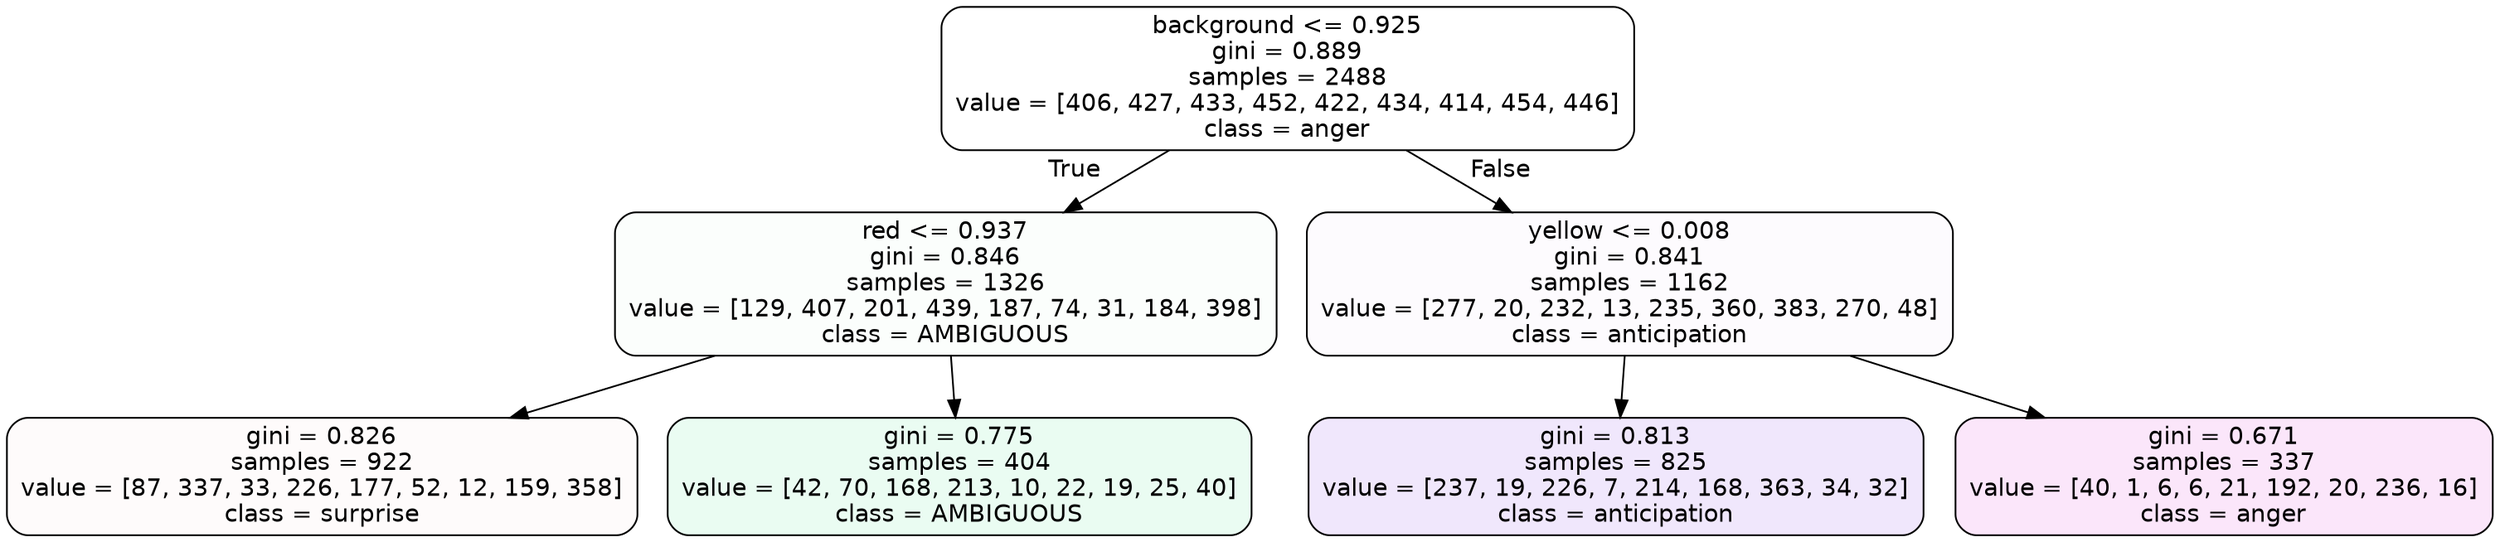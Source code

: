 digraph Tree {
node [shape=box, style="filled, rounded", color="black", fontname=helvetica] ;
edge [fontname=helvetica] ;
0 [label="background <= 0.925\ngini = 0.889\nsamples = 2488\nvalue = [406, 427, 433, 452, 422, 434, 414, 454, 446]\nclass = anger", fillcolor="#e539d700"] ;
1 [label="red <= 0.937\ngini = 0.846\nsamples = 1326\nvalue = [129, 407, 201, 439, 187, 74, 31, 184, 398]\nclass = AMBIGUOUS", fillcolor="#39e58105"] ;
0 -> 1 [labeldistance=2.5, labelangle=45, headlabel="True"] ;
2 [label="gini = 0.826\nsamples = 922\nvalue = [87, 337, 33, 226, 177, 52, 12, 159, 358]\nclass = surprise", fillcolor="#e5396405"] ;
1 -> 2 ;
3 [label="gini = 0.775\nsamples = 404\nvalue = [42, 70, 168, 213, 10, 22, 19, 25, 40]\nclass = AMBIGUOUS", fillcolor="#39e5811a"] ;
1 -> 3 ;
4 [label="yellow <= 0.008\ngini = 0.841\nsamples = 1162\nvalue = [277, 20, 232, 13, 235, 360, 383, 270, 48]\nclass = anticipation", fillcolor="#8139e504"] ;
0 -> 4 [labeldistance=2.5, labelangle=-45, headlabel="False"] ;
5 [label="gini = 0.813\nsamples = 825\nvalue = [237, 19, 226, 7, 214, 168, 363, 34, 32]\nclass = anticipation", fillcolor="#8139e51e"] ;
4 -> 5 ;
6 [label="gini = 0.671\nsamples = 337\nvalue = [40, 1, 6, 6, 21, 192, 20, 236, 16]\nclass = anger", fillcolor="#e539d720"] ;
4 -> 6 ;
}